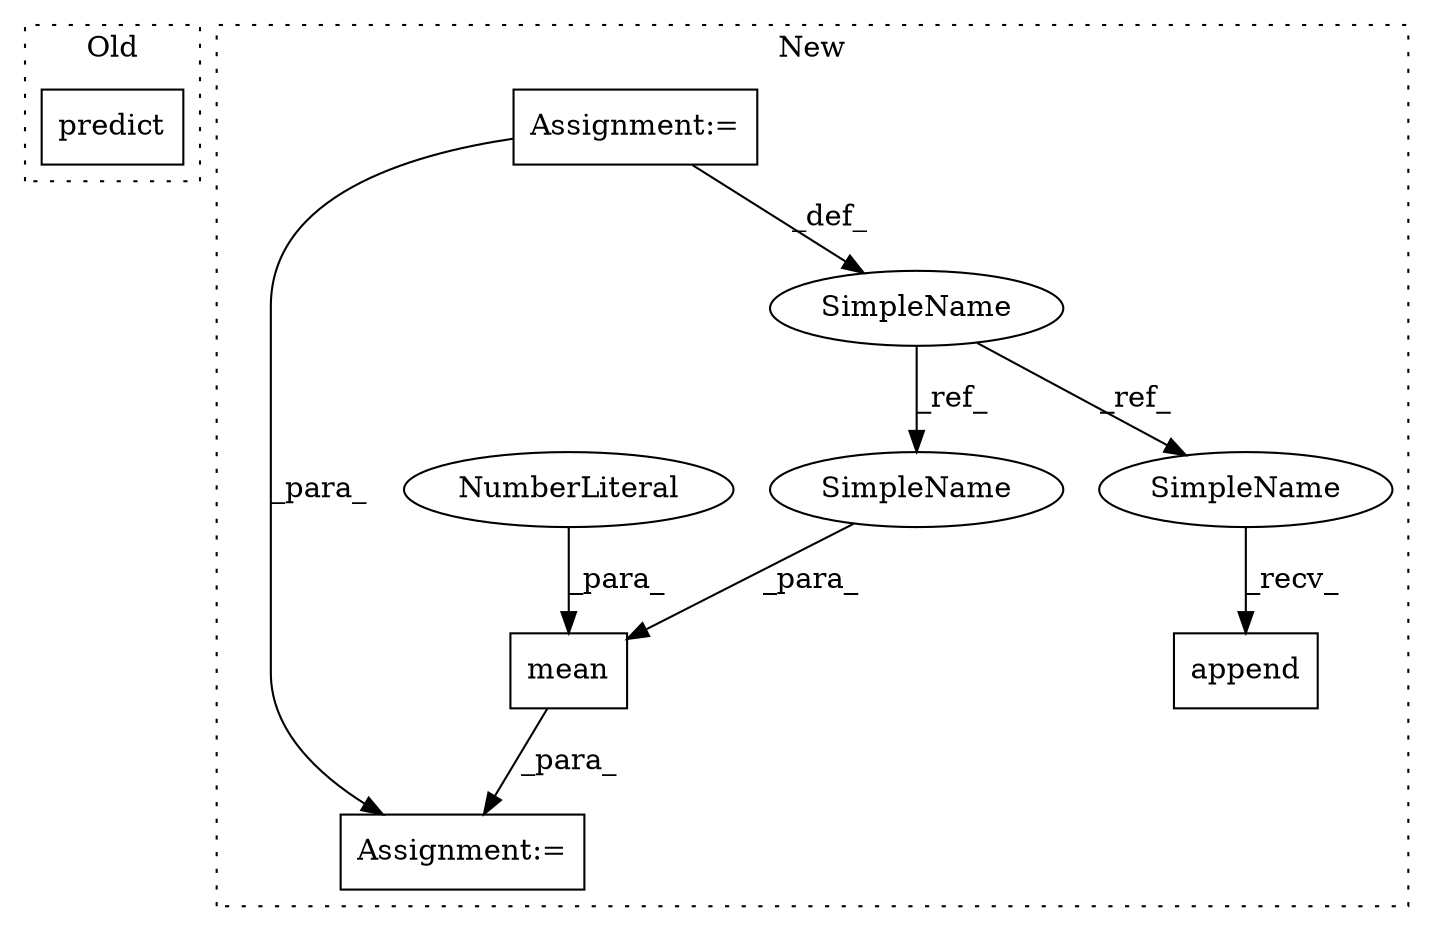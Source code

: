 digraph G {
subgraph cluster0 {
1 [label="predict" a="32" s="1164,1173" l="8,1" shape="box"];
label = "Old";
style="dotted";
}
subgraph cluster1 {
2 [label="mean" a="32" s="1580,1597" l="5,1" shape="box"];
3 [label="Assignment:=" a="7" s="1186" l="10" shape="box"];
4 [label="NumberLiteral" a="34" s="1596" l="1" shape="ellipse"];
5 [label="Assignment:=" a="7" s="1576" l="1" shape="box"];
6 [label="SimpleName" a="42" s="1186" l="10" shape="ellipse"];
7 [label="append" a="32" s="1524,1536" l="7,1" shape="box"];
8 [label="SimpleName" a="42" s="1513" l="10" shape="ellipse"];
9 [label="SimpleName" a="42" s="1585" l="10" shape="ellipse"];
label = "New";
style="dotted";
}
2 -> 5 [label="_para_"];
3 -> 6 [label="_def_"];
3 -> 5 [label="_para_"];
4 -> 2 [label="_para_"];
6 -> 8 [label="_ref_"];
6 -> 9 [label="_ref_"];
8 -> 7 [label="_recv_"];
9 -> 2 [label="_para_"];
}